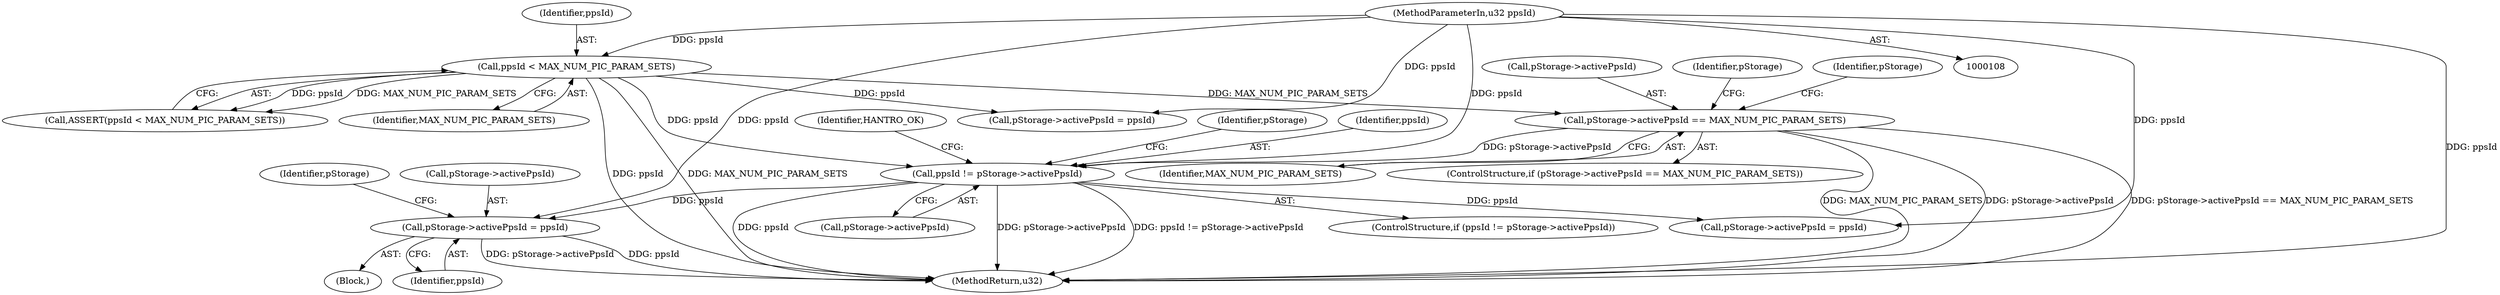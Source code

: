 digraph "0_Android_60547808ca4e9cfac50028c00c58a6ceb2319301@pointer" {
"1000517" [label="(Call,pStorage->activePpsId = ppsId)"];
"1000409" [label="(Call,ppsId != pStorage->activePpsId)"];
"1000118" [label="(Call,ppsId < MAX_NUM_PIC_PARAM_SETS)"];
"1000110" [label="(MethodParameterIn,u32 ppsId)"];
"1000172" [label="(Call,pStorage->activePpsId == MAX_NUM_PIC_PARAM_SETS)"];
"1000180" [label="(Identifier,pStorage)"];
"1000409" [label="(Call,ppsId != pStorage->activePpsId)"];
"1000117" [label="(Call,ASSERT(ppsId < MAX_NUM_PIC_PARAM_SETS))"];
"1000119" [label="(Identifier,ppsId)"];
"1000516" [label="(Block,)"];
"1000110" [label="(MethodParameterIn,u32 ppsId)"];
"1000408" [label="(ControlStructure,if (ppsId != pStorage->activePpsId))"];
"1000118" [label="(Call,ppsId < MAX_NUM_PIC_PARAM_SETS)"];
"1000173" [label="(Call,pStorage->activePpsId)"];
"1000176" [label="(Identifier,MAX_NUM_PIC_PARAM_SETS)"];
"1000411" [label="(Call,pStorage->activePpsId)"];
"1000257" [label="(Identifier,pStorage)"];
"1000517" [label="(Call,pStorage->activePpsId = ppsId)"];
"1000532" [label="(Identifier,HANTRO_OK)"];
"1000433" [label="(Call,pStorage->activePpsId = ppsId)"];
"1000178" [label="(Call,pStorage->activePpsId = ppsId)"];
"1000120" [label="(Identifier,MAX_NUM_PIC_PARAM_SETS)"];
"1000524" [label="(Identifier,pStorage)"];
"1000420" [label="(Identifier,pStorage)"];
"1000521" [label="(Identifier,ppsId)"];
"1000410" [label="(Identifier,ppsId)"];
"1000171" [label="(ControlStructure,if (pStorage->activePpsId == MAX_NUM_PIC_PARAM_SETS))"];
"1000533" [label="(MethodReturn,u32)"];
"1000172" [label="(Call,pStorage->activePpsId == MAX_NUM_PIC_PARAM_SETS)"];
"1000518" [label="(Call,pStorage->activePpsId)"];
"1000517" -> "1000516"  [label="AST: "];
"1000517" -> "1000521"  [label="CFG: "];
"1000518" -> "1000517"  [label="AST: "];
"1000521" -> "1000517"  [label="AST: "];
"1000524" -> "1000517"  [label="CFG: "];
"1000517" -> "1000533"  [label="DDG: pStorage->activePpsId"];
"1000517" -> "1000533"  [label="DDG: ppsId"];
"1000409" -> "1000517"  [label="DDG: ppsId"];
"1000110" -> "1000517"  [label="DDG: ppsId"];
"1000409" -> "1000408"  [label="AST: "];
"1000409" -> "1000411"  [label="CFG: "];
"1000410" -> "1000409"  [label="AST: "];
"1000411" -> "1000409"  [label="AST: "];
"1000420" -> "1000409"  [label="CFG: "];
"1000532" -> "1000409"  [label="CFG: "];
"1000409" -> "1000533"  [label="DDG: pStorage->activePpsId"];
"1000409" -> "1000533"  [label="DDG: ppsId != pStorage->activePpsId"];
"1000409" -> "1000533"  [label="DDG: ppsId"];
"1000118" -> "1000409"  [label="DDG: ppsId"];
"1000110" -> "1000409"  [label="DDG: ppsId"];
"1000172" -> "1000409"  [label="DDG: pStorage->activePpsId"];
"1000409" -> "1000433"  [label="DDG: ppsId"];
"1000118" -> "1000117"  [label="AST: "];
"1000118" -> "1000120"  [label="CFG: "];
"1000119" -> "1000118"  [label="AST: "];
"1000120" -> "1000118"  [label="AST: "];
"1000117" -> "1000118"  [label="CFG: "];
"1000118" -> "1000533"  [label="DDG: MAX_NUM_PIC_PARAM_SETS"];
"1000118" -> "1000533"  [label="DDG: ppsId"];
"1000118" -> "1000117"  [label="DDG: ppsId"];
"1000118" -> "1000117"  [label="DDG: MAX_NUM_PIC_PARAM_SETS"];
"1000110" -> "1000118"  [label="DDG: ppsId"];
"1000118" -> "1000172"  [label="DDG: MAX_NUM_PIC_PARAM_SETS"];
"1000118" -> "1000178"  [label="DDG: ppsId"];
"1000110" -> "1000108"  [label="AST: "];
"1000110" -> "1000533"  [label="DDG: ppsId"];
"1000110" -> "1000178"  [label="DDG: ppsId"];
"1000110" -> "1000433"  [label="DDG: ppsId"];
"1000172" -> "1000171"  [label="AST: "];
"1000172" -> "1000176"  [label="CFG: "];
"1000173" -> "1000172"  [label="AST: "];
"1000176" -> "1000172"  [label="AST: "];
"1000180" -> "1000172"  [label="CFG: "];
"1000257" -> "1000172"  [label="CFG: "];
"1000172" -> "1000533"  [label="DDG: pStorage->activePpsId == MAX_NUM_PIC_PARAM_SETS"];
"1000172" -> "1000533"  [label="DDG: MAX_NUM_PIC_PARAM_SETS"];
"1000172" -> "1000533"  [label="DDG: pStorage->activePpsId"];
}
